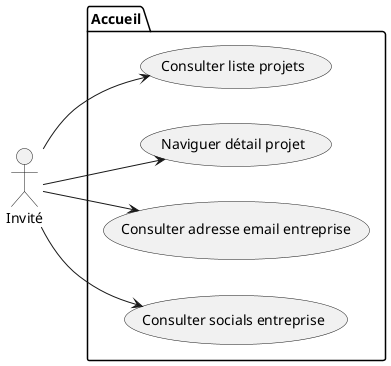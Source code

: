 @startuml
left to right direction
actor Invité as i
package Accueil {
  usecase "Consulter liste projets" as UC1
  usecase "Naviguer détail projet" as UC2
  usecase "Consulter adresse email entreprise" as UC3
  usecase "Consulter socials entreprise" as UC4
}
i --> UC1
i --> UC2
i --> UC3
i --> UC4
@enduml